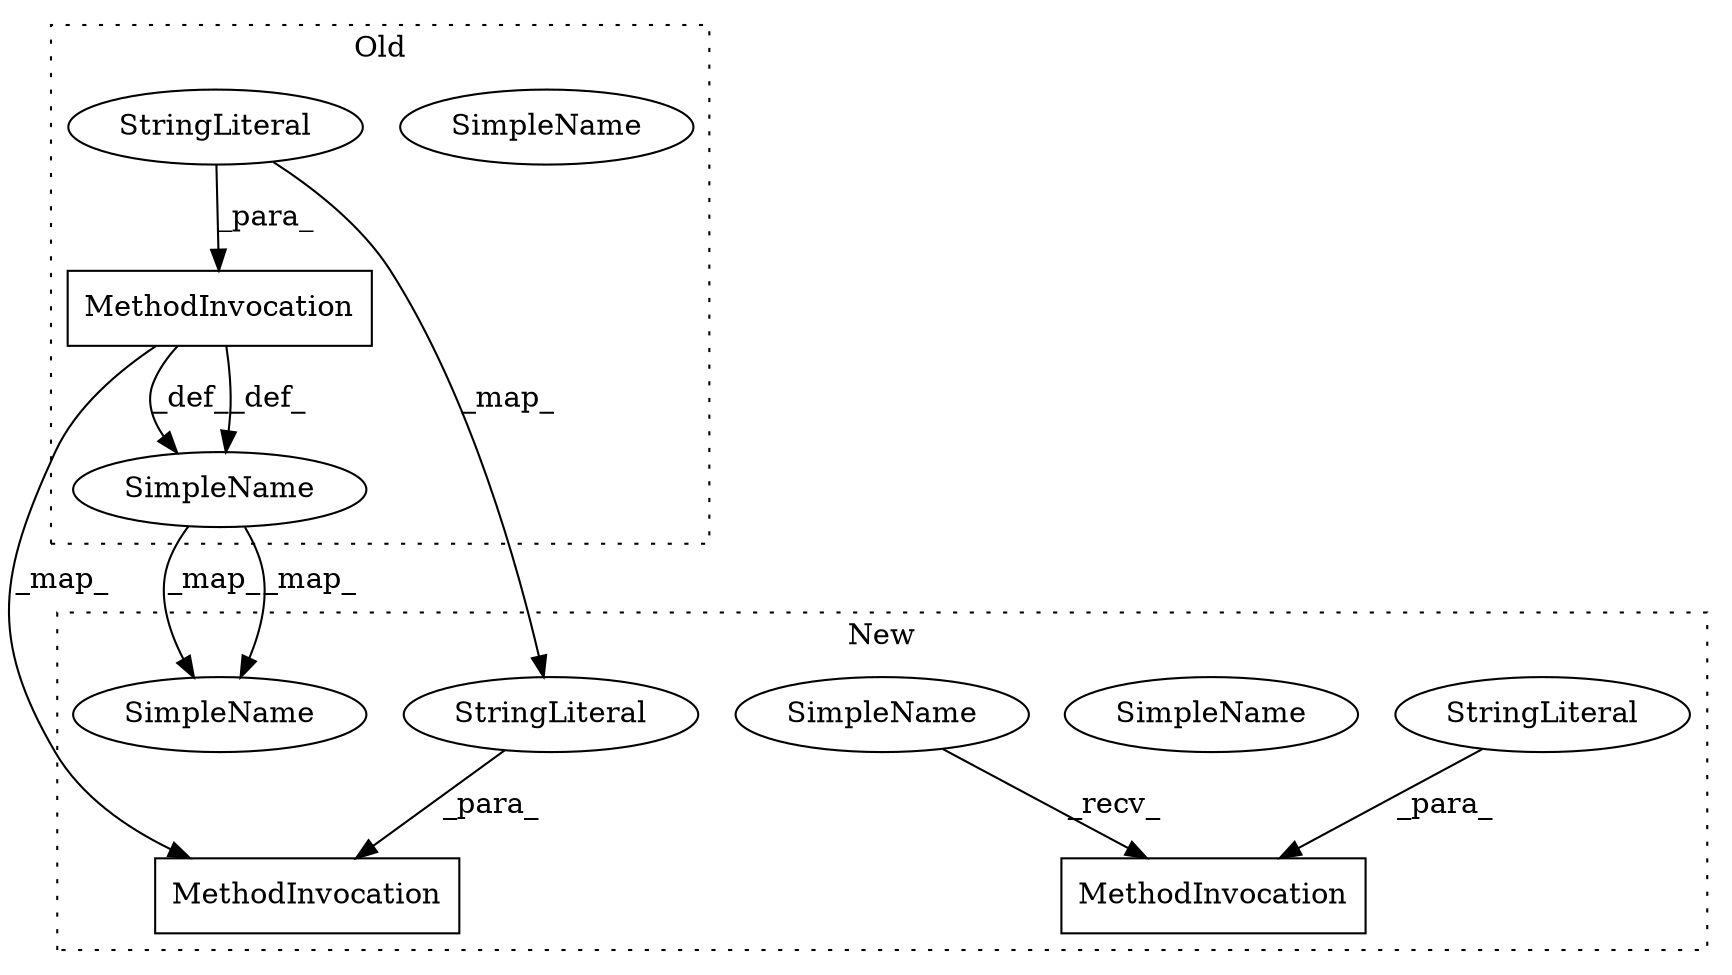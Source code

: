 digraph G {
subgraph cluster0 {
1 [label="MethodInvocation" a="32" s="1442,1462" l="5,1" shape="box"];
6 [label="SimpleName" a="42" s="1413" l="15" shape="ellipse"];
8 [label="SimpleName" a="42" s="1413" l="15" shape="ellipse"];
11 [label="StringLiteral" a="45" s="1447" l="15" shape="ellipse"];
label = "Old";
style="dotted";
}
subgraph cluster1 {
2 [label="MethodInvocation" a="32" s="1849,1866" l="5,1" shape="box"];
3 [label="MethodInvocation" a="32" s="1493,1513" l="5,1" shape="box"];
4 [label="SimpleName" a="42" s="1838" l="10" shape="ellipse"];
5 [label="SimpleName" a="42" s="1555" l="22" shape="ellipse"];
7 [label="SimpleName" a="42" s="1555" l="22" shape="ellipse"];
9 [label="StringLiteral" a="45" s="1854" l="12" shape="ellipse"];
10 [label="StringLiteral" a="45" s="1498" l="15" shape="ellipse"];
label = "New";
style="dotted";
}
1 -> 6 [label="_def_"];
1 -> 6 [label="_def_"];
1 -> 3 [label="_map_"];
4 -> 2 [label="_recv_"];
6 -> 7 [label="_map_"];
6 -> 7 [label="_map_"];
9 -> 2 [label="_para_"];
10 -> 3 [label="_para_"];
11 -> 10 [label="_map_"];
11 -> 1 [label="_para_"];
}